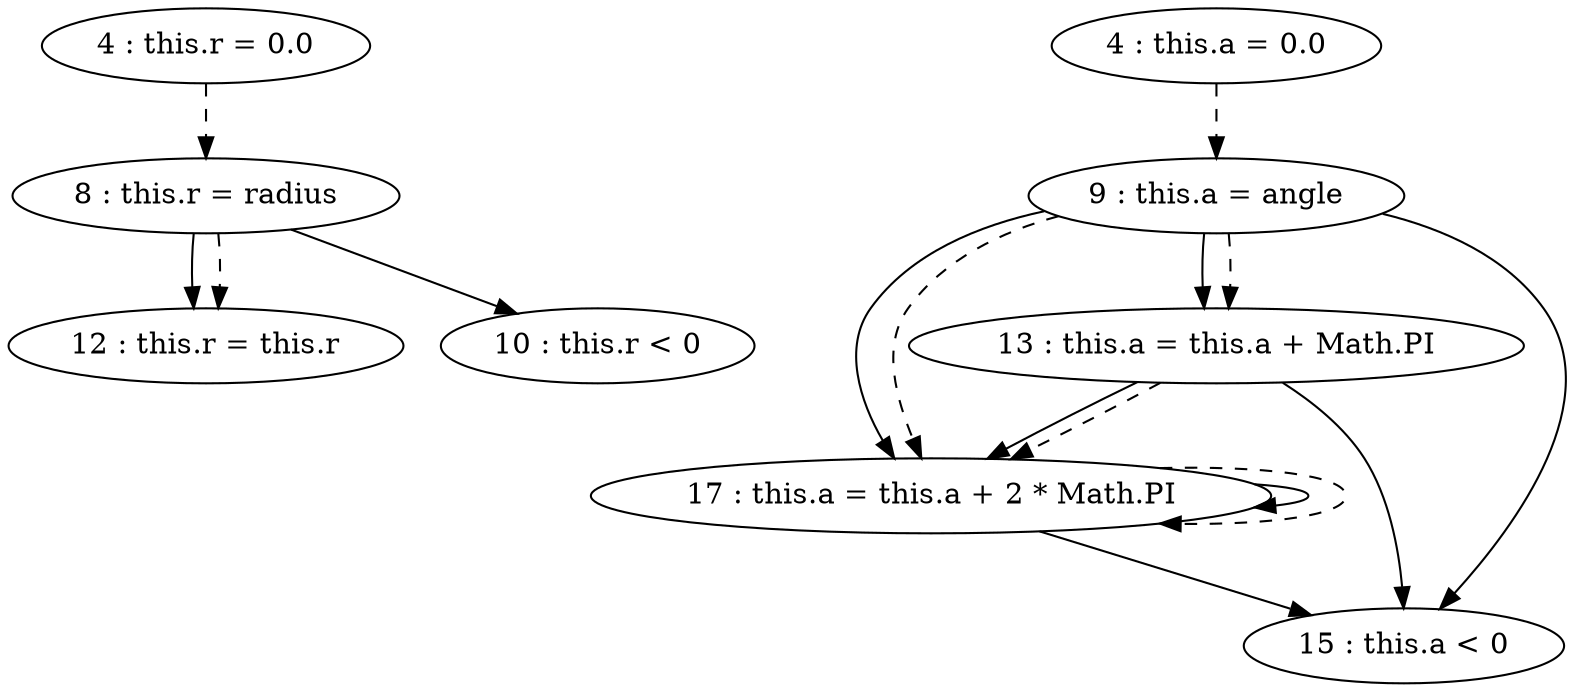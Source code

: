 digraph G {
"4 : this.r = 0.0"
"4 : this.r = 0.0" -> "8 : this.r = radius" [style=dashed]
"4 : this.a = 0.0"
"4 : this.a = 0.0" -> "9 : this.a = angle" [style=dashed]
"8 : this.r = radius"
"8 : this.r = radius" -> "12 : this.r = this.r"
"8 : this.r = radius" -> "10 : this.r < 0"
"8 : this.r = radius" -> "12 : this.r = this.r" [style=dashed]
"9 : this.a = angle"
"9 : this.a = angle" -> "13 : this.a = this.a + Math.PI"
"9 : this.a = angle" -> "17 : this.a = this.a + 2 * Math.PI"
"9 : this.a = angle" -> "15 : this.a < 0"
"9 : this.a = angle" -> "13 : this.a = this.a + Math.PI" [style=dashed]
"9 : this.a = angle" -> "17 : this.a = this.a + 2 * Math.PI" [style=dashed]
"10 : this.r < 0"
"12 : this.r = this.r"
"13 : this.a = this.a + Math.PI"
"13 : this.a = this.a + Math.PI" -> "17 : this.a = this.a + 2 * Math.PI"
"13 : this.a = this.a + Math.PI" -> "15 : this.a < 0"
"13 : this.a = this.a + Math.PI" -> "17 : this.a = this.a + 2 * Math.PI" [style=dashed]
"15 : this.a < 0"
"17 : this.a = this.a + 2 * Math.PI"
"17 : this.a = this.a + 2 * Math.PI" -> "17 : this.a = this.a + 2 * Math.PI"
"17 : this.a = this.a + 2 * Math.PI" -> "15 : this.a < 0"
"17 : this.a = this.a + 2 * Math.PI" -> "17 : this.a = this.a + 2 * Math.PI" [style=dashed]
"15 : this.a < 0"
}